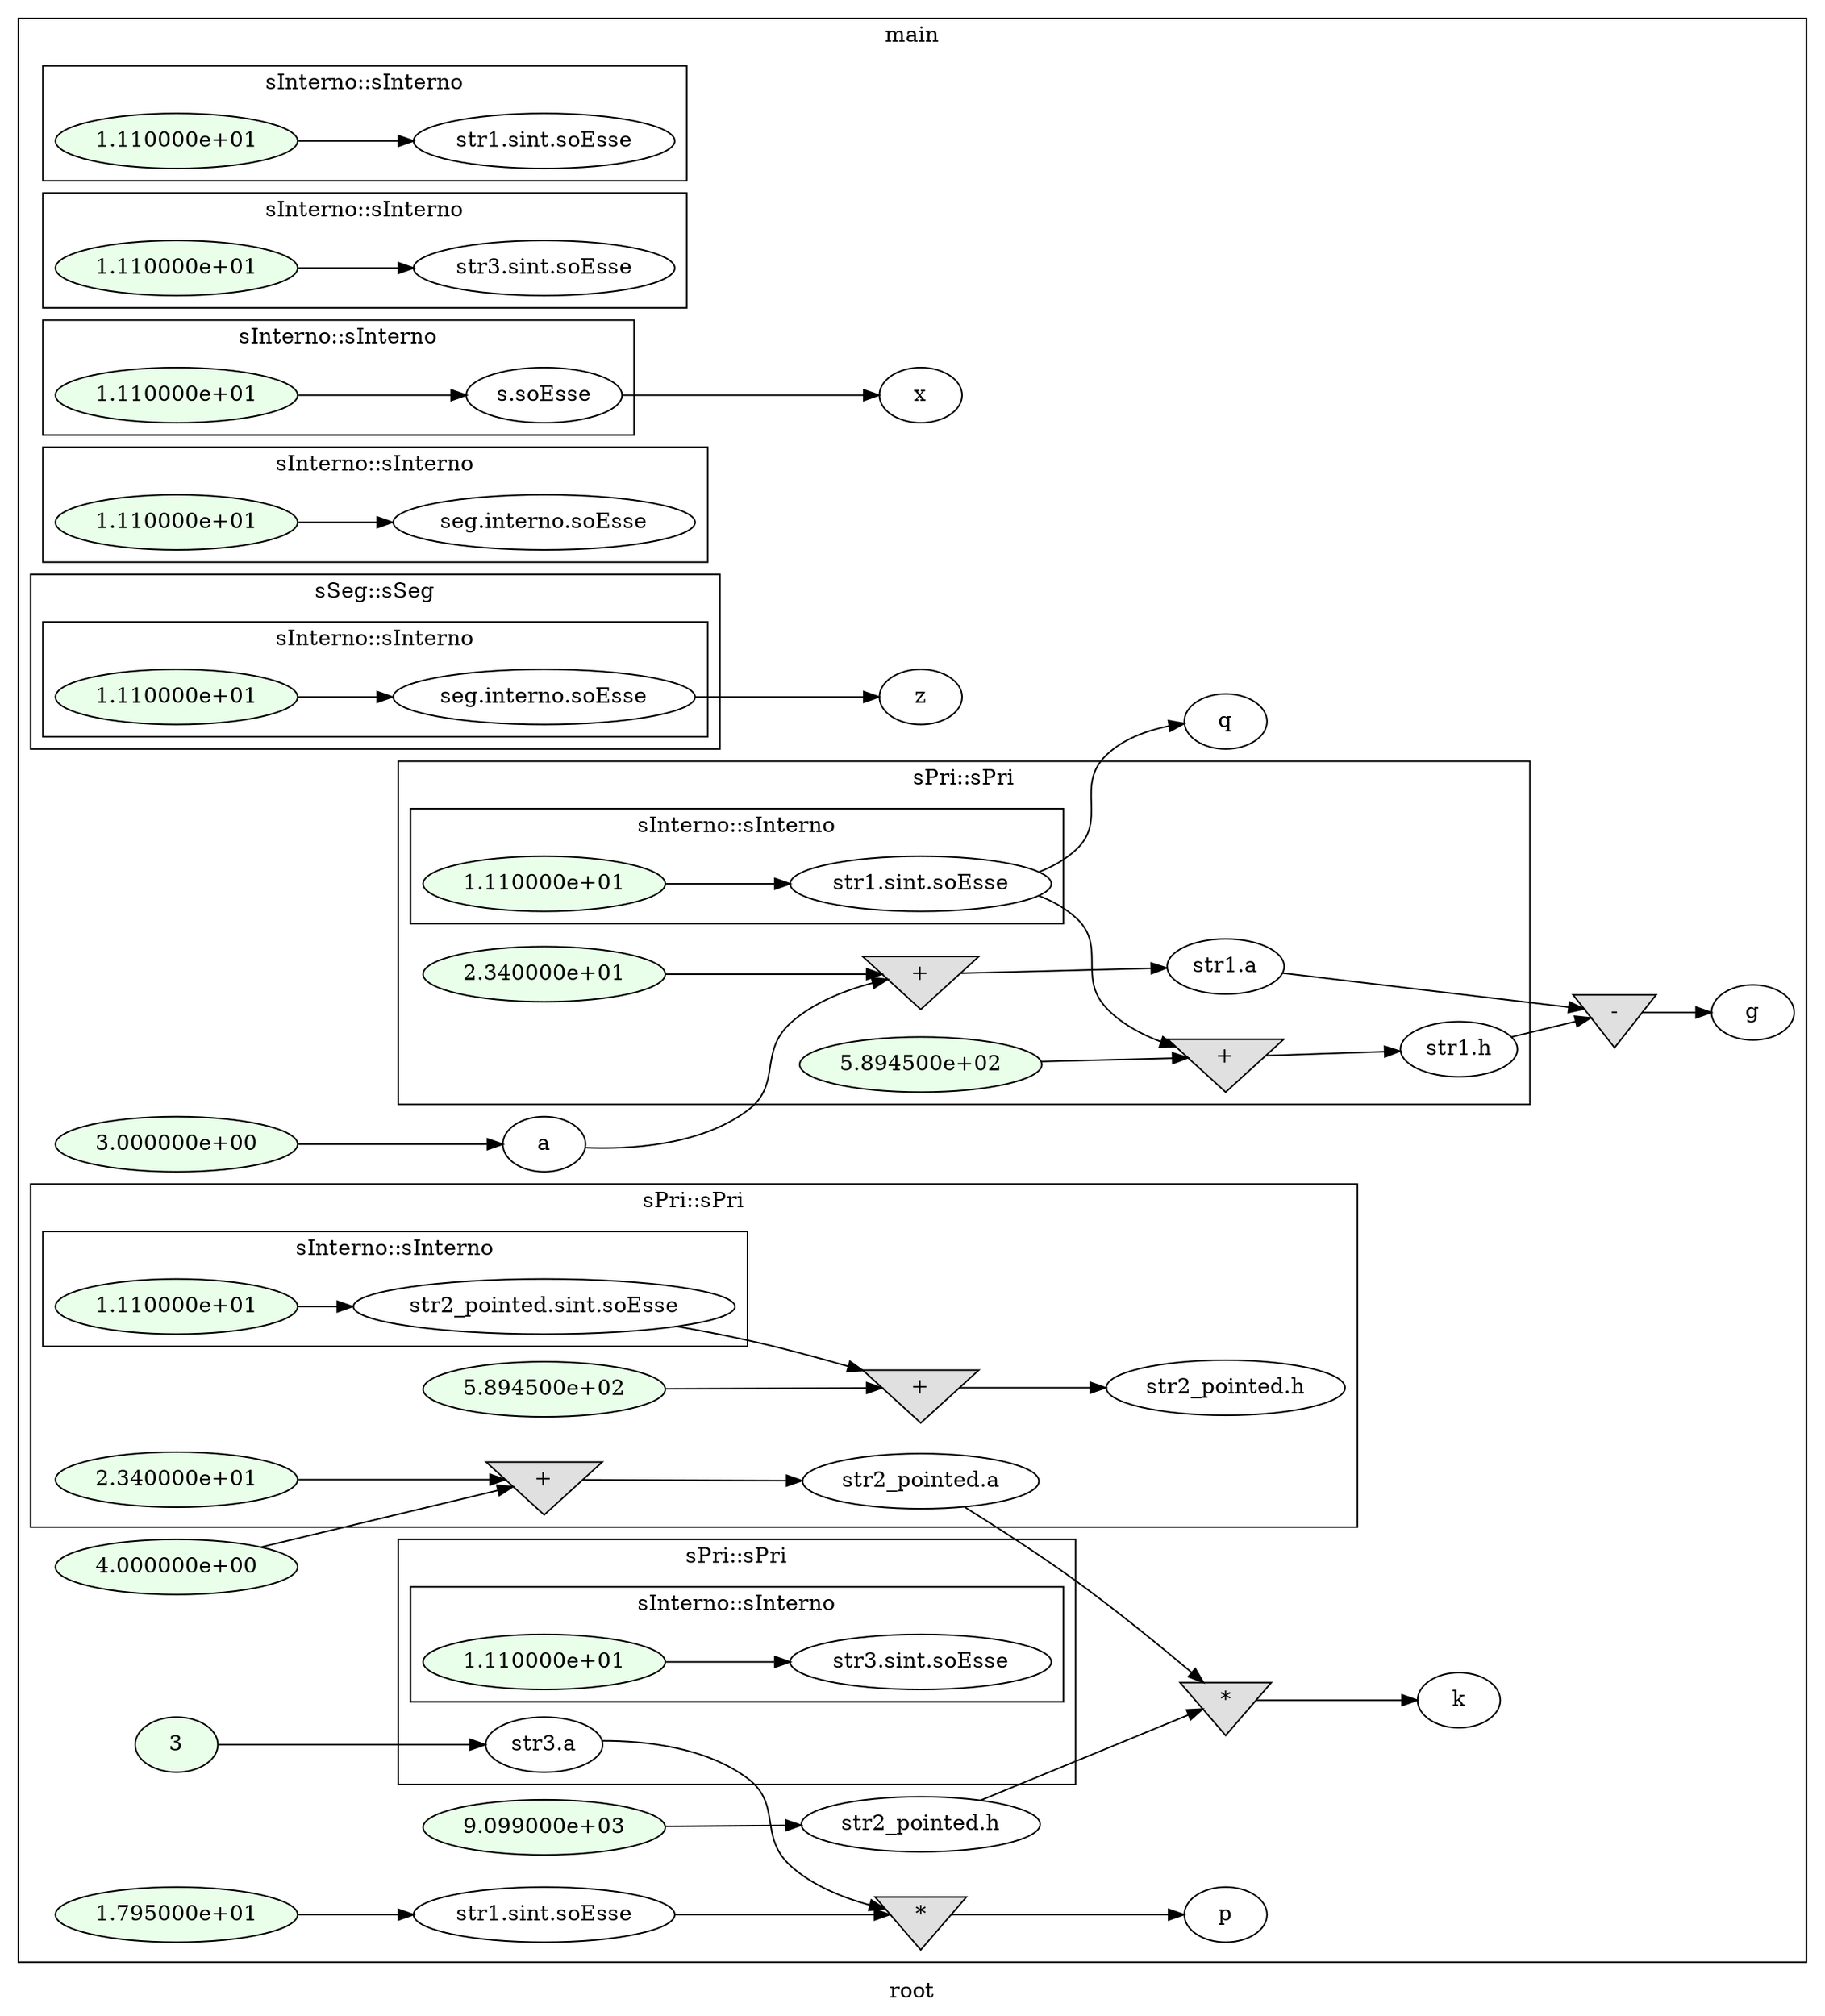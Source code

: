 digraph G
{
rankdir=LR;
label = "root";
subgraph cluster_1 {
label = "main";
parent = "G";
startinglines = "33_39_39";
	node_000001 [ label = "3.000000e+00", style=filled, fillcolor="#E9FFE9", startinglines=40 ]
	node_000002 [ label = "a", startingline=40 ]
	node_000018 [ label = "q", startingline=42 ]
	node_000019 [ label = "4.000000e+00", style=filled, fillcolor="#E9FFE9", startinglines=43 ]
	node_000032 [ label = "3", style=filled, fillcolor="#E9FFE9", startinglines=44 ]
	node_000042 [ label = "9.099000e+03", style=filled, fillcolor="#E9FFE9", startinglines=46 ]
	node_000043 [ label = "str2_pointed.h", startingline=46 ]
	node_000044 [ label = "1.795000e+01", style=filled, fillcolor="#E9FFE9", startinglines=47 ]
	node_000045 [ label = "str1.sint.soEsse", startingline=47 ]
	node_000046 [ label = "*", shape=invtriangle, style=filled, fillcolor="#E0E0E0", startinglines=49 ]
	node_000047 [ label = "p", startingline=49 ]
	node_000048 [ label = "-", shape=invtriangle, style=filled, fillcolor="#E0E0E0", startinglines=51 ]
	node_000049 [ label = "g", startingline=51 ]
	node_000050 [ label = "*", shape=invtriangle, style=filled, fillcolor="#E0E0E0", startinglines=52 ]
	node_000051 [ label = "k", startingline=52 ]
	node_000055 [ label = "x", startingline=55 ]
	node_000062 [ label = "z", startingline=58 ]
subgraph cluster_2 {
label = "sInterno::sInterno";
parent = "cluster_1";
startinglines = "39_40_41";
	node_000007 [ label = "1.110000e+01", style=filled, fillcolor="#E9FFE9", startinglines=9 ]
	node_000008 [ label = "str1.sint.soEsse", startingline=9 ]
}
subgraph cluster_3 {
label = "sPri::sPri";
parent = "cluster_1";
startinglines = "40_41_9";
	node_000012 [ label = "2.340000e+01", style=filled, fillcolor="#E9FFE9", startinglines=28 ]
	node_000013 [ label = "+", shape=invtriangle, style=filled, fillcolor="#E0E0E0", startinglines=28 ]
	node_000014 [ label = "str1.a", startingline=28 ]
	node_000015 [ label = "5.894500e+02", style=filled, fillcolor="#E9FFE9", startinglines=29 ]
	node_000016 [ label = "+", shape=invtriangle, style=filled, fillcolor="#E0E0E0", startinglines=29 ]
	node_000017 [ label = "str1.h", startingline=29 ]
subgraph cluster_4 {
label = "sInterno::sInterno";
parent = "cluster_3";
startinglines = "41_9_27";
	node_000010 [ label = "1.110000e+01", style=filled, fillcolor="#E9FFE9", startinglines=9 ]
	node_000011 [ label = "str1.sint.soEsse", startingline=9 ]
}
}
subgraph cluster_5 {
label = "sPri::sPri";
parent = "cluster_1";
startinglines = "29_42_43";
	node_000026 [ label = "2.340000e+01", style=filled, fillcolor="#E9FFE9", startinglines=28 ]
	node_000027 [ label = "+", shape=invtriangle, style=filled, fillcolor="#E0E0E0", startinglines=28 ]
	node_000028 [ label = "str2_pointed.a", startingline=28 ]
	node_000029 [ label = "5.894500e+02", style=filled, fillcolor="#E9FFE9", startinglines=29 ]
	node_000030 [ label = "+", shape=invtriangle, style=filled, fillcolor="#E0E0E0", startinglines=29 ]
	node_000031 [ label = "str2_pointed.h", startingline=29 ]
subgraph cluster_6 {
label = "sInterno::sInterno";
parent = "cluster_5";
startinglines = "42_43_27";
	node_000024 [ label = "1.110000e+01", style=filled, fillcolor="#E9FFE9", startinglines=9 ]
	node_000025 [ label = "str2_pointed.sint.soEsse", startingline=9 ]
}
}
subgraph cluster_7 {
label = "sInterno::sInterno";
parent = "cluster_1";
startinglines = "28_29_44";
	node_000036 [ label = "1.110000e+01", style=filled, fillcolor="#E9FFE9", startinglines=9 ]
	node_000037 [ label = "str3.sint.soEsse", startingline=9 ]
}
subgraph cluster_8 {
label = "sPri::sPri";
parent = "cluster_1";
startinglines = "29_44_9";
	node_000041 [ label = "str3.a", startingline=23 ]
subgraph cluster_9 {
label = "sInterno::sInterno";
parent = "cluster_8";
startinglines = "44_9_22";
	node_000039 [ label = "1.110000e+01", style=filled, fillcolor="#E9FFE9", startinglines=9 ]
	node_000040 [ label = "str3.sint.soEsse", startingline=9 ]
}
}
subgraph cluster_10 {
label = "sInterno::sInterno";
parent = "cluster_1";
startinglines = "51_52_54";
	node_000053 [ label = "1.110000e+01", style=filled, fillcolor="#E9FFE9", startinglines=9 ]
	node_000054 [ label = "s.soEsse", startingline=9 ]
}
subgraph cluster_11 {
label = "sInterno::sInterno";
parent = "cluster_1";
startinglines = "9_55_57";
	node_000057 [ label = "1.110000e+01", style=filled, fillcolor="#E9FFE9", startinglines=9 ]
	node_000058 [ label = "seg.interno.soEsse", startingline=9 ]
}
subgraph cluster_12 {
label = "sSeg::sSeg";
parent = "cluster_1";
startinglines = "55_57_9";
subgraph cluster_13 {
label = "sInterno::sInterno";
parent = "cluster_12";
startinglines = "57_9_33";
	node_000060 [ label = "1.110000e+01", style=filled, fillcolor="#E9FFE9", startinglines=9 ]
	node_000061 [ label = "seg.interno.soEsse", startingline=9 ]
}
}
}
	node_000001 -> node_000002
	node_000002 -> node_000013
	node_000019 -> node_000027
	node_000032 -> node_000041
	node_000042 -> node_000043
	node_000043 -> node_000050
	node_000044 -> node_000045
	node_000045 -> node_000046
	node_000046 -> node_000047
	node_000048 -> node_000049
	node_000050 -> node_000051
	node_000007 -> node_000008
	node_000012 -> node_000013
	node_000013 -> node_000014
	node_000014 -> node_000048
	node_000015 -> node_000016
	node_000016 -> node_000017
	node_000017 -> node_000048
	node_000010 -> node_000011
	node_000011 -> node_000016
	node_000011 -> node_000018
	node_000026 -> node_000027
	node_000027 -> node_000028
	node_000028 -> node_000050
	node_000029 -> node_000030
	node_000030 -> node_000031
	node_000024 -> node_000025
	node_000025 -> node_000030
	node_000036 -> node_000037
	node_000041 -> node_000046
	node_000039 -> node_000040
	node_000053 -> node_000054
	node_000054 -> node_000055
	node_000057 -> node_000058
	node_000060 -> node_000061
	node_000061 -> node_000062
}

